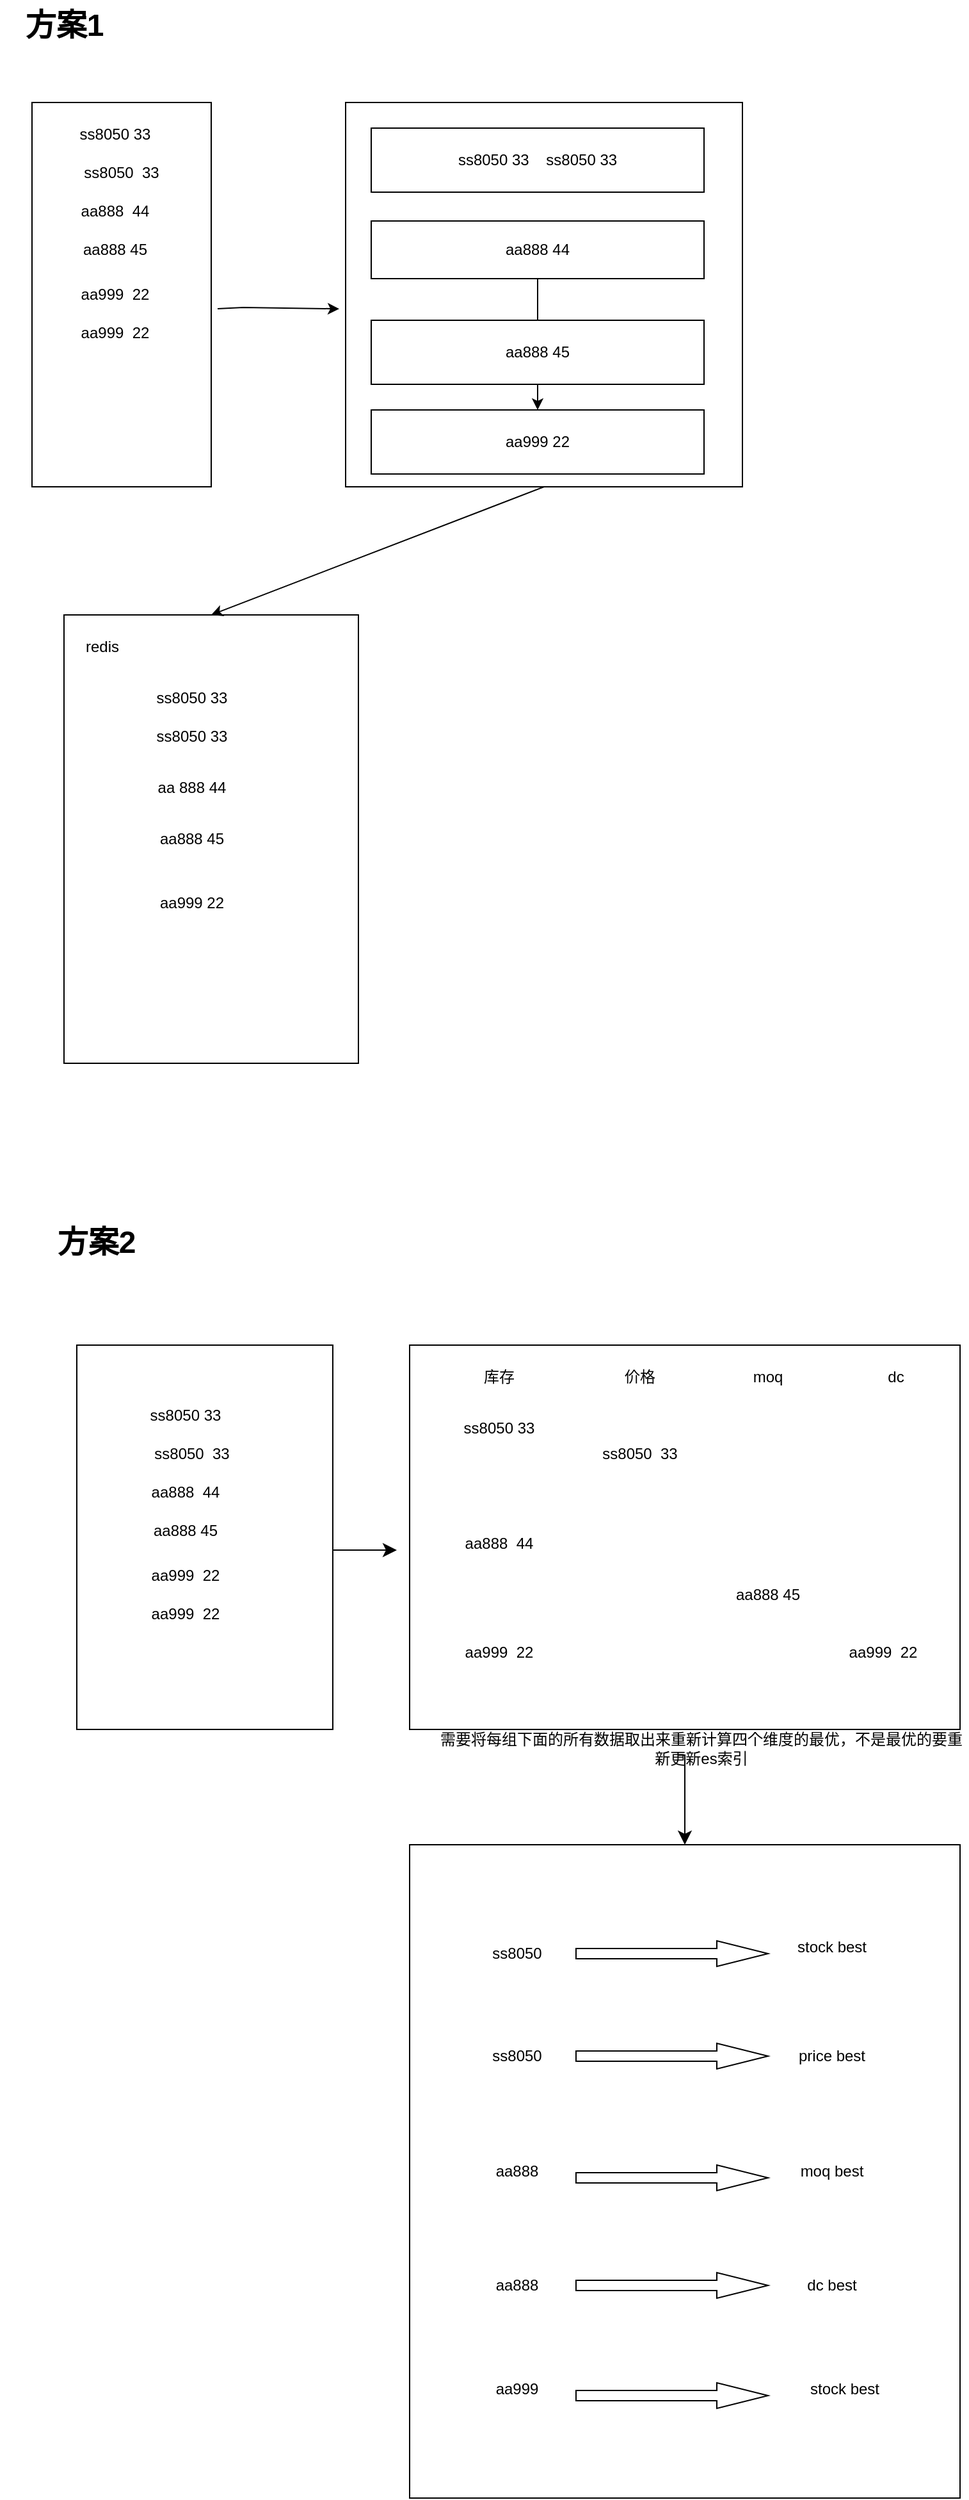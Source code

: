 <mxfile version="21.3.6" type="github">
  <diagram name="第 1 页" id="84ZDdIlxscZKm0BfsfCG">
    <mxGraphModel dx="1434" dy="1972" grid="1" gridSize="10" guides="1" tooltips="1" connect="1" arrows="1" fold="1" page="1" pageScale="1" pageWidth="827" pageHeight="1169" math="0" shadow="0">
      <root>
        <mxCell id="0" />
        <mxCell id="1" parent="0" />
        <mxCell id="VnJeQc5FqgkAfyBQLXy9-3" value="" style="rounded=0;whiteSpace=wrap;html=1;" vertex="1" parent="1">
          <mxGeometry x="35" y="50" width="140" height="300" as="geometry" />
        </mxCell>
        <mxCell id="VnJeQc5FqgkAfyBQLXy9-4" value="ss8050 33" style="text;html=1;strokeColor=none;fillColor=none;align=center;verticalAlign=middle;whiteSpace=wrap;rounded=0;" vertex="1" parent="1">
          <mxGeometry x="70" y="60" width="60" height="30" as="geometry" />
        </mxCell>
        <mxCell id="VnJeQc5FqgkAfyBQLXy9-5" value="ss8050&amp;nbsp; 33" style="text;html=1;strokeColor=none;fillColor=none;align=center;verticalAlign=middle;whiteSpace=wrap;rounded=0;" vertex="1" parent="1">
          <mxGeometry x="70" y="90" width="70" height="30" as="geometry" />
        </mxCell>
        <mxCell id="VnJeQc5FqgkAfyBQLXy9-6" value="aa888&amp;nbsp; 44" style="text;html=1;strokeColor=none;fillColor=none;align=center;verticalAlign=middle;whiteSpace=wrap;rounded=0;" vertex="1" parent="1">
          <mxGeometry x="70" y="120" width="60" height="30" as="geometry" />
        </mxCell>
        <mxCell id="VnJeQc5FqgkAfyBQLXy9-7" value="aa888 45" style="text;html=1;strokeColor=none;fillColor=none;align=center;verticalAlign=middle;whiteSpace=wrap;rounded=0;" vertex="1" parent="1">
          <mxGeometry x="70" y="150" width="60" height="30" as="geometry" />
        </mxCell>
        <mxCell id="VnJeQc5FqgkAfyBQLXy9-8" value="aa999&amp;nbsp; 22" style="text;html=1;strokeColor=none;fillColor=none;align=center;verticalAlign=middle;whiteSpace=wrap;rounded=0;" vertex="1" parent="1">
          <mxGeometry x="70" y="185" width="60" height="30" as="geometry" />
        </mxCell>
        <mxCell id="VnJeQc5FqgkAfyBQLXy9-9" value="aa999&amp;nbsp; 22" style="text;html=1;strokeColor=none;fillColor=none;align=center;verticalAlign=middle;whiteSpace=wrap;rounded=0;" vertex="1" parent="1">
          <mxGeometry x="70" y="215" width="60" height="30" as="geometry" />
        </mxCell>
        <mxCell id="VnJeQc5FqgkAfyBQLXy9-11" value="" style="rounded=0;whiteSpace=wrap;html=1;" vertex="1" parent="1">
          <mxGeometry x="280" y="50" width="310" height="300" as="geometry" />
        </mxCell>
        <mxCell id="VnJeQc5FqgkAfyBQLXy9-12" value="ss8050 33&amp;nbsp; &amp;nbsp; ss8050 33" style="rounded=0;whiteSpace=wrap;html=1;" vertex="1" parent="1">
          <mxGeometry x="300" y="70" width="260" height="50" as="geometry" />
        </mxCell>
        <mxCell id="VnJeQc5FqgkAfyBQLXy9-16" value="" style="edgeStyle=orthogonalEdgeStyle;rounded=0;orthogonalLoop=1;jettySize=auto;html=1;" edge="1" parent="1" source="VnJeQc5FqgkAfyBQLXy9-13" target="VnJeQc5FqgkAfyBQLXy9-15">
          <mxGeometry relative="1" as="geometry" />
        </mxCell>
        <mxCell id="VnJeQc5FqgkAfyBQLXy9-13" value="aa888 44" style="rounded=0;whiteSpace=wrap;html=1;" vertex="1" parent="1">
          <mxGeometry x="300" y="142.5" width="260" height="45" as="geometry" />
        </mxCell>
        <mxCell id="VnJeQc5FqgkAfyBQLXy9-14" value="aa888 45" style="rounded=0;whiteSpace=wrap;html=1;" vertex="1" parent="1">
          <mxGeometry x="300" y="220" width="260" height="50" as="geometry" />
        </mxCell>
        <mxCell id="VnJeQc5FqgkAfyBQLXy9-15" value="aa999 22" style="rounded=0;whiteSpace=wrap;html=1;" vertex="1" parent="1">
          <mxGeometry x="300" y="290" width="260" height="50" as="geometry" />
        </mxCell>
        <mxCell id="VnJeQc5FqgkAfyBQLXy9-17" value="" style="rounded=0;whiteSpace=wrap;html=1;" vertex="1" parent="1">
          <mxGeometry x="60" y="450" width="230" height="350" as="geometry" />
        </mxCell>
        <mxCell id="VnJeQc5FqgkAfyBQLXy9-18" value="ss8050 33" style="text;html=1;strokeColor=none;fillColor=none;align=center;verticalAlign=middle;whiteSpace=wrap;rounded=0;" vertex="1" parent="1">
          <mxGeometry x="130" y="500" width="60" height="30" as="geometry" />
        </mxCell>
        <mxCell id="VnJeQc5FqgkAfyBQLXy9-19" value="aa 888 44" style="text;html=1;strokeColor=none;fillColor=none;align=center;verticalAlign=middle;whiteSpace=wrap;rounded=0;" vertex="1" parent="1">
          <mxGeometry x="130" y="570" width="60" height="30" as="geometry" />
        </mxCell>
        <mxCell id="VnJeQc5FqgkAfyBQLXy9-20" value="ss8050 33" style="text;html=1;strokeColor=none;fillColor=none;align=center;verticalAlign=middle;whiteSpace=wrap;rounded=0;" vertex="1" parent="1">
          <mxGeometry x="130" y="530" width="60" height="30" as="geometry" />
        </mxCell>
        <mxCell id="VnJeQc5FqgkAfyBQLXy9-21" value="aa888 45" style="text;html=1;strokeColor=none;fillColor=none;align=center;verticalAlign=middle;whiteSpace=wrap;rounded=0;" vertex="1" parent="1">
          <mxGeometry x="130" y="610" width="60" height="30" as="geometry" />
        </mxCell>
        <mxCell id="VnJeQc5FqgkAfyBQLXy9-22" value="aa999 22" style="text;html=1;strokeColor=none;fillColor=none;align=center;verticalAlign=middle;whiteSpace=wrap;rounded=0;" vertex="1" parent="1">
          <mxGeometry x="130" y="660" width="60" height="30" as="geometry" />
        </mxCell>
        <mxCell id="VnJeQc5FqgkAfyBQLXy9-23" value="" style="endArrow=classic;html=1;rounded=0;entryX=-0.016;entryY=0.537;entryDx=0;entryDy=0;entryPerimeter=0;" edge="1" parent="1" target="VnJeQc5FqgkAfyBQLXy9-11">
          <mxGeometry width="50" height="50" relative="1" as="geometry">
            <mxPoint x="180" y="211" as="sourcePoint" />
            <mxPoint x="230" y="170" as="targetPoint" />
            <Array as="points">
              <mxPoint x="200" y="210" />
            </Array>
          </mxGeometry>
        </mxCell>
        <mxCell id="VnJeQc5FqgkAfyBQLXy9-24" value="" style="endArrow=classic;html=1;rounded=0;exitX=0.5;exitY=1;exitDx=0;exitDy=0;entryX=0.5;entryY=0;entryDx=0;entryDy=0;" edge="1" parent="1" source="VnJeQc5FqgkAfyBQLXy9-11" target="VnJeQc5FqgkAfyBQLXy9-17">
          <mxGeometry width="50" height="50" relative="1" as="geometry">
            <mxPoint x="450" y="500" as="sourcePoint" />
            <mxPoint x="500" y="450" as="targetPoint" />
          </mxGeometry>
        </mxCell>
        <mxCell id="VnJeQc5FqgkAfyBQLXy9-25" value="redis" style="text;html=1;strokeColor=none;fillColor=none;align=center;verticalAlign=middle;whiteSpace=wrap;rounded=0;" vertex="1" parent="1">
          <mxGeometry x="60" y="460" width="60" height="30" as="geometry" />
        </mxCell>
        <mxCell id="VnJeQc5FqgkAfyBQLXy9-26" value="" style="rounded=0;whiteSpace=wrap;html=1;" vertex="1" parent="1">
          <mxGeometry x="70" y="1020" width="200" height="300" as="geometry" />
        </mxCell>
        <mxCell id="VnJeQc5FqgkAfyBQLXy9-27" value="ss8050 33" style="text;html=1;strokeColor=none;fillColor=none;align=center;verticalAlign=middle;whiteSpace=wrap;rounded=0;" vertex="1" parent="1">
          <mxGeometry x="125" y="1060" width="60" height="30" as="geometry" />
        </mxCell>
        <mxCell id="VnJeQc5FqgkAfyBQLXy9-28" value="ss8050&amp;nbsp; 33" style="text;html=1;strokeColor=none;fillColor=none;align=center;verticalAlign=middle;whiteSpace=wrap;rounded=0;" vertex="1" parent="1">
          <mxGeometry x="125" y="1090" width="70" height="30" as="geometry" />
        </mxCell>
        <mxCell id="VnJeQc5FqgkAfyBQLXy9-29" value="aa888&amp;nbsp; 44" style="text;html=1;strokeColor=none;fillColor=none;align=center;verticalAlign=middle;whiteSpace=wrap;rounded=0;" vertex="1" parent="1">
          <mxGeometry x="125" y="1120" width="60" height="30" as="geometry" />
        </mxCell>
        <mxCell id="VnJeQc5FqgkAfyBQLXy9-30" value="aa888 45" style="text;html=1;strokeColor=none;fillColor=none;align=center;verticalAlign=middle;whiteSpace=wrap;rounded=0;" vertex="1" parent="1">
          <mxGeometry x="125" y="1150" width="60" height="30" as="geometry" />
        </mxCell>
        <mxCell id="VnJeQc5FqgkAfyBQLXy9-31" value="aa999&amp;nbsp; 22" style="text;html=1;strokeColor=none;fillColor=none;align=center;verticalAlign=middle;whiteSpace=wrap;rounded=0;" vertex="1" parent="1">
          <mxGeometry x="125" y="1185" width="60" height="30" as="geometry" />
        </mxCell>
        <mxCell id="VnJeQc5FqgkAfyBQLXy9-32" value="aa999&amp;nbsp; 22" style="text;html=1;strokeColor=none;fillColor=none;align=center;verticalAlign=middle;whiteSpace=wrap;rounded=0;" vertex="1" parent="1">
          <mxGeometry x="125" y="1215" width="60" height="30" as="geometry" />
        </mxCell>
        <mxCell id="VnJeQc5FqgkAfyBQLXy9-33" value="" style="rounded=0;whiteSpace=wrap;html=1;" vertex="1" parent="1">
          <mxGeometry x="330" y="1020" width="430" height="300" as="geometry" />
        </mxCell>
        <mxCell id="VnJeQc5FqgkAfyBQLXy9-34" value="ss8050 33" style="text;html=1;strokeColor=none;fillColor=none;align=center;verticalAlign=middle;whiteSpace=wrap;rounded=0;" vertex="1" parent="1">
          <mxGeometry x="370" y="1070" width="60" height="30" as="geometry" />
        </mxCell>
        <mxCell id="VnJeQc5FqgkAfyBQLXy9-35" value="库存" style="text;html=1;strokeColor=none;fillColor=none;align=center;verticalAlign=middle;whiteSpace=wrap;rounded=0;" vertex="1" parent="1">
          <mxGeometry x="370" y="1030" width="60" height="30" as="geometry" />
        </mxCell>
        <mxCell id="VnJeQc5FqgkAfyBQLXy9-36" value="价格" style="text;html=1;strokeColor=none;fillColor=none;align=center;verticalAlign=middle;whiteSpace=wrap;rounded=0;" vertex="1" parent="1">
          <mxGeometry x="480" y="1030" width="60" height="30" as="geometry" />
        </mxCell>
        <mxCell id="VnJeQc5FqgkAfyBQLXy9-37" value="moq" style="text;html=1;strokeColor=none;fillColor=none;align=center;verticalAlign=middle;whiteSpace=wrap;rounded=0;" vertex="1" parent="1">
          <mxGeometry x="580" y="1030" width="60" height="30" as="geometry" />
        </mxCell>
        <mxCell id="VnJeQc5FqgkAfyBQLXy9-38" value="dc" style="text;html=1;strokeColor=none;fillColor=none;align=center;verticalAlign=middle;whiteSpace=wrap;rounded=0;" vertex="1" parent="1">
          <mxGeometry x="680" y="1030" width="60" height="30" as="geometry" />
        </mxCell>
        <mxCell id="VnJeQc5FqgkAfyBQLXy9-39" value="ss8050&amp;nbsp; 33" style="text;html=1;strokeColor=none;fillColor=none;align=center;verticalAlign=middle;whiteSpace=wrap;rounded=0;" vertex="1" parent="1">
          <mxGeometry x="475" y="1090" width="70" height="30" as="geometry" />
        </mxCell>
        <mxCell id="VnJeQc5FqgkAfyBQLXy9-40" value="aa888&amp;nbsp; 44" style="text;html=1;strokeColor=none;fillColor=none;align=center;verticalAlign=middle;whiteSpace=wrap;rounded=0;" vertex="1" parent="1">
          <mxGeometry x="370" y="1160" width="60" height="30" as="geometry" />
        </mxCell>
        <mxCell id="VnJeQc5FqgkAfyBQLXy9-41" value="aa888 45" style="text;html=1;strokeColor=none;fillColor=none;align=center;verticalAlign=middle;whiteSpace=wrap;rounded=0;" vertex="1" parent="1">
          <mxGeometry x="580" y="1200" width="60" height="30" as="geometry" />
        </mxCell>
        <mxCell id="VnJeQc5FqgkAfyBQLXy9-42" value="aa999&amp;nbsp; 22" style="text;html=1;strokeColor=none;fillColor=none;align=center;verticalAlign=middle;whiteSpace=wrap;rounded=0;" vertex="1" parent="1">
          <mxGeometry x="370" y="1245" width="60" height="30" as="geometry" />
        </mxCell>
        <mxCell id="VnJeQc5FqgkAfyBQLXy9-43" value="aa999&amp;nbsp; 22" style="text;html=1;strokeColor=none;fillColor=none;align=center;verticalAlign=middle;whiteSpace=wrap;rounded=0;" vertex="1" parent="1">
          <mxGeometry x="670" y="1245" width="60" height="30" as="geometry" />
        </mxCell>
        <mxCell id="VnJeQc5FqgkAfyBQLXy9-44" value="" style="rounded=0;whiteSpace=wrap;html=1;" vertex="1" parent="1">
          <mxGeometry x="330" y="1410" width="430" height="510" as="geometry" />
        </mxCell>
        <mxCell id="VnJeQc5FqgkAfyBQLXy9-45" value="ss8050" style="text;html=1;strokeColor=none;fillColor=none;align=center;verticalAlign=middle;whiteSpace=wrap;rounded=0;" vertex="1" parent="1">
          <mxGeometry x="384" y="1480" width="60" height="30" as="geometry" />
        </mxCell>
        <mxCell id="VnJeQc5FqgkAfyBQLXy9-46" value="ss8050" style="text;html=1;strokeColor=none;fillColor=none;align=center;verticalAlign=middle;whiteSpace=wrap;rounded=0;" vertex="1" parent="1">
          <mxGeometry x="384" y="1560" width="60" height="30" as="geometry" />
        </mxCell>
        <mxCell id="VnJeQc5FqgkAfyBQLXy9-47" value="aa888" style="text;html=1;strokeColor=none;fillColor=none;align=center;verticalAlign=middle;whiteSpace=wrap;rounded=0;" vertex="1" parent="1">
          <mxGeometry x="384" y="1650" width="60" height="30" as="geometry" />
        </mxCell>
        <mxCell id="VnJeQc5FqgkAfyBQLXy9-48" value="aa888" style="text;html=1;strokeColor=none;fillColor=none;align=center;verticalAlign=middle;whiteSpace=wrap;rounded=0;" vertex="1" parent="1">
          <mxGeometry x="384" y="1739" width="60" height="30" as="geometry" />
        </mxCell>
        <mxCell id="VnJeQc5FqgkAfyBQLXy9-49" value="aa999" style="text;html=1;strokeColor=none;fillColor=none;align=center;verticalAlign=middle;whiteSpace=wrap;rounded=0;" vertex="1" parent="1">
          <mxGeometry x="384" y="1820" width="60" height="30" as="geometry" />
        </mxCell>
        <mxCell id="VnJeQc5FqgkAfyBQLXy9-50" value="stock best" style="text;html=1;strokeColor=none;fillColor=none;align=center;verticalAlign=middle;whiteSpace=wrap;rounded=0;" vertex="1" parent="1">
          <mxGeometry x="630" y="1475" width="60" height="30" as="geometry" />
        </mxCell>
        <mxCell id="VnJeQc5FqgkAfyBQLXy9-51" value="price best" style="text;html=1;strokeColor=none;fillColor=none;align=center;verticalAlign=middle;whiteSpace=wrap;rounded=0;" vertex="1" parent="1">
          <mxGeometry x="630" y="1560" width="60" height="30" as="geometry" />
        </mxCell>
        <mxCell id="VnJeQc5FqgkAfyBQLXy9-52" value="moq best" style="text;html=1;strokeColor=none;fillColor=none;align=center;verticalAlign=middle;whiteSpace=wrap;rounded=0;" vertex="1" parent="1">
          <mxGeometry x="630" y="1650" width="60" height="30" as="geometry" />
        </mxCell>
        <mxCell id="VnJeQc5FqgkAfyBQLXy9-53" value="dc best" style="text;html=1;strokeColor=none;fillColor=none;align=center;verticalAlign=middle;whiteSpace=wrap;rounded=0;" vertex="1" parent="1">
          <mxGeometry x="630" y="1739" width="60" height="30" as="geometry" />
        </mxCell>
        <mxCell id="VnJeQc5FqgkAfyBQLXy9-54" value="stock best" style="text;html=1;strokeColor=none;fillColor=none;align=center;verticalAlign=middle;whiteSpace=wrap;rounded=0;" vertex="1" parent="1">
          <mxGeometry x="640" y="1820" width="60" height="30" as="geometry" />
        </mxCell>
        <mxCell id="VnJeQc5FqgkAfyBQLXy9-58" value="" style="html=1;shadow=0;dashed=0;align=center;verticalAlign=middle;shape=mxgraph.arrows2.arrow;dy=0.6;dx=40;notch=0;" vertex="1" parent="1">
          <mxGeometry x="460" y="1485" width="150" height="20" as="geometry" />
        </mxCell>
        <mxCell id="VnJeQc5FqgkAfyBQLXy9-59" value="" style="html=1;shadow=0;dashed=0;align=center;verticalAlign=middle;shape=mxgraph.arrows2.arrow;dy=0.6;dx=40;notch=0;" vertex="1" parent="1">
          <mxGeometry x="460" y="1565" width="150" height="20" as="geometry" />
        </mxCell>
        <mxCell id="VnJeQc5FqgkAfyBQLXy9-61" value="" style="html=1;shadow=0;dashed=0;align=center;verticalAlign=middle;shape=mxgraph.arrows2.arrow;dy=0.6;dx=40;notch=0;" vertex="1" parent="1">
          <mxGeometry x="460" y="1660" width="150" height="20" as="geometry" />
        </mxCell>
        <mxCell id="VnJeQc5FqgkAfyBQLXy9-62" value="" style="html=1;shadow=0;dashed=0;align=center;verticalAlign=middle;shape=mxgraph.arrows2.arrow;dy=0.6;dx=40;notch=0;" vertex="1" parent="1">
          <mxGeometry x="460" y="1744" width="150" height="20" as="geometry" />
        </mxCell>
        <mxCell id="VnJeQc5FqgkAfyBQLXy9-63" value="" style="html=1;shadow=0;dashed=0;align=center;verticalAlign=middle;shape=mxgraph.arrows2.arrow;dy=0.6;dx=40;notch=0;" vertex="1" parent="1">
          <mxGeometry x="460" y="1830" width="150" height="20" as="geometry" />
        </mxCell>
        <mxCell id="VnJeQc5FqgkAfyBQLXy9-64" value="方案2" style="text;strokeColor=none;fillColor=none;html=1;fontSize=24;fontStyle=1;verticalAlign=middle;align=center;" vertex="1" parent="1">
          <mxGeometry x="35" y="920" width="100" height="40" as="geometry" />
        </mxCell>
        <mxCell id="VnJeQc5FqgkAfyBQLXy9-65" value="方案1" style="text;strokeColor=none;fillColor=none;html=1;fontSize=24;fontStyle=1;verticalAlign=middle;align=center;" vertex="1" parent="1">
          <mxGeometry x="10" y="-30" width="100" height="40" as="geometry" />
        </mxCell>
        <mxCell id="VnJeQc5FqgkAfyBQLXy9-66" value="" style="edgeStyle=segmentEdgeStyle;endArrow=classic;html=1;curved=0;rounded=0;endSize=8;startSize=8;" edge="1" parent="1">
          <mxGeometry width="50" height="50" relative="1" as="geometry">
            <mxPoint x="270" y="1180" as="sourcePoint" />
            <mxPoint x="320" y="1180" as="targetPoint" />
          </mxGeometry>
        </mxCell>
        <mxCell id="VnJeQc5FqgkAfyBQLXy9-67" value="" style="edgeStyle=segmentEdgeStyle;endArrow=classic;html=1;curved=0;rounded=0;endSize=8;startSize=8;entryX=0.5;entryY=0;entryDx=0;entryDy=0;" edge="1" parent="1" target="VnJeQc5FqgkAfyBQLXy9-44">
          <mxGeometry width="50" height="50" relative="1" as="geometry">
            <mxPoint x="540" y="1340" as="sourcePoint" />
            <mxPoint x="590" y="1290" as="targetPoint" />
            <Array as="points">
              <mxPoint x="545" y="1340" />
            </Array>
          </mxGeometry>
        </mxCell>
        <mxCell id="VnJeQc5FqgkAfyBQLXy9-68" value="需要将每组下面的所有数据取出来重新计算四个维度的最优，不是最优的要重新更新es索引" style="text;html=1;strokeColor=none;fillColor=none;align=center;verticalAlign=middle;whiteSpace=wrap;rounded=0;" vertex="1" parent="1">
          <mxGeometry x="350" y="1330" width="416" height="10" as="geometry" />
        </mxCell>
      </root>
    </mxGraphModel>
  </diagram>
</mxfile>
